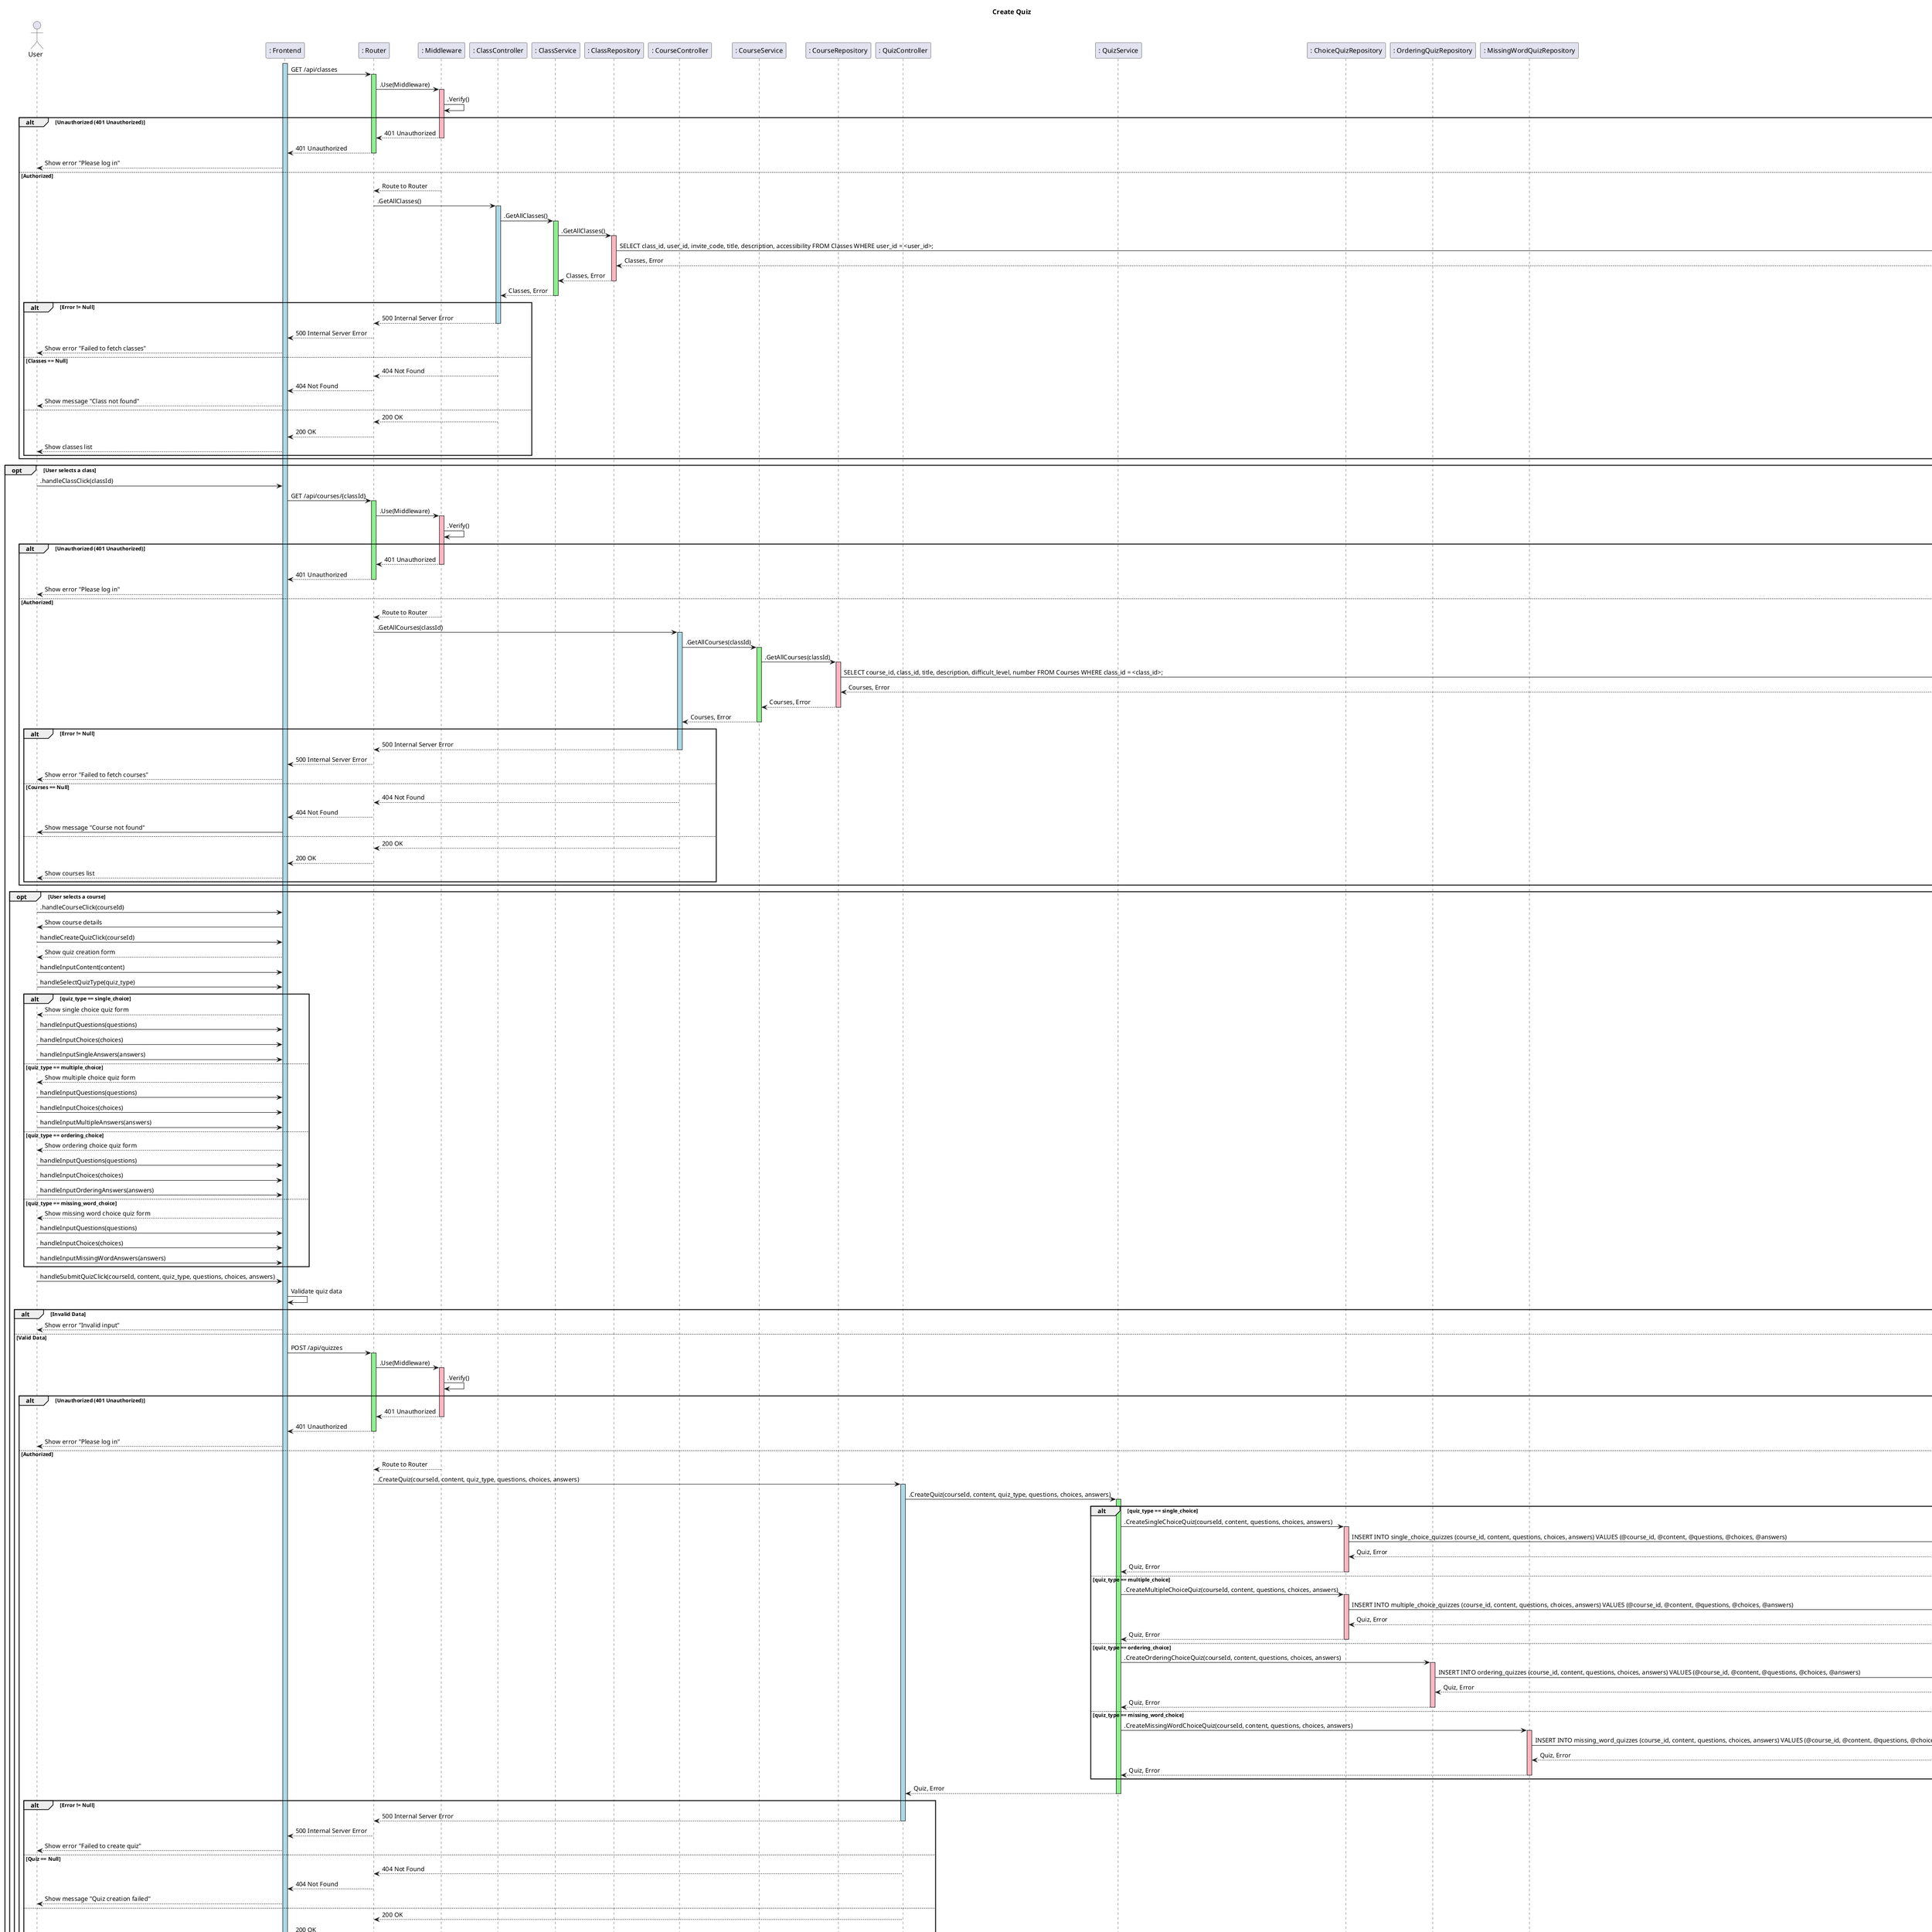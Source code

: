 @startuml SequenceDiagram
title Create Quiz

actor User
participant ": Frontend" as Frontend
participant ": Router" as Router
participant ": Middleware" as Middleware

participant ": ClassController" as ClassController
participant ": ClassService" as ClassService
participant ": ClassRepository" as ClassRepository

participant ": CourseController" as CourseController
participant ": CourseService" as CourseService
participant ": CourseRepository" as CourseRepository

participant ": QuizController" as QuizController
participant ": QuizService" as QuizService
participant ": ChoiceQuizRepository" as ChoiceQuizRepository
participant ": OrderingQuizRepository" as OrderingQuizRepository
participant ": MissingWordQuizRepository" as MissingWordQuizRepository

database Database

activate Frontend #LightBlue

Frontend -> Router: GET /api/classes
activate Router #LightGreen

Router -> Middleware: .Use(Middleware)
activate Middleware #LightPink
Middleware -> Middleware : .Verify()

alt Unauthorized (401 Unauthorized)
  Middleware --> Router: 401 Unauthorized
  deactivate Middleware
  Router --> Frontend: 401 Unauthorized
  deactivate Router
  Frontend --> User: Show error "Please log in"
else Authorized
  Middleware --> Router: Route to Router
  deactivate Middleware
  Router -> ClassController: .GetAllClasses()
  activate ClassController #LightBlue
  ClassController -> ClassService: .GetAllClasses()
  activate ClassService #LightGreen
  ClassService -> ClassRepository: .GetAllClasses()
  activate ClassRepository #LightPink
  ClassRepository -> Database: SELECT class_id, user_id, invite_code, title, description, accessibility FROM Classes WHERE user_id = <user_id>;
  activate Database #LightGray
  Database --> ClassRepository : Classes, Error
  deactivate Database
  ClassRepository --> ClassService : Classes, Error
  deactivate ClassRepository
  ClassService --> ClassController : Classes, Error
  deactivate ClassService

  alt Error != Null
    ClassController --> Router : 500 Internal Server Error
    deactivate ClassController
    Router --> Frontend : 500 Internal Server Error
    deactivate Router
    Frontend --> User : Show error "Failed to fetch classes"
  else Classes == Null
    ClassController --> Router : 404 Not Found
    deactivate ClassController
    Router --> Frontend : 404 Not Found
    deactivate Router
    Frontend --> User : Show message "Class not found"
  else
    ClassController --> Router : 200 OK
    deactivate ClassController
    Router --> Frontend : 200 OK
    deactivate Router
    Frontend --> User : Show classes list
  end
end

opt User selects a class
  User -> Frontend: .handleClassClick(classId)
  Frontend -> Router: GET /api/courses/{classId}
  activate Router #LightGreen

  Router -> Middleware: .Use(Middleware)
  activate Middleware #LightPink
  Middleware -> Middleware : .Verify()

  alt Unauthorized (401 Unauthorized)
    Middleware --> Router: 401 Unauthorized
    deactivate Middleware
    Router --> Frontend: 401 Unauthorized
    deactivate Router
    Frontend --> User: Show error "Please log in"
  else Authorized
    Middleware --> Router: Route to Router
    deactivate Middleware
    Router -> CourseController: .GetAllCourses(classId)
    activate CourseController #LightBlue
    CourseController -> CourseService: .GetAllCourses(classId)
    activate CourseService #LightGreen
    CourseService -> CourseRepository: .GetAllCourses(classId)
    activate CourseRepository #LightPink
    CourseRepository -> Database: SELECT course_id, class_id, title, description, difficult_level, number FROM Courses WHERE class_id = <class_id>;
    activate Database #LightGray
    Database --> CourseRepository : Courses, Error
    deactivate Database
    CourseRepository --> CourseService : Courses, Error
    deactivate CourseRepository
    CourseService --> CourseController : Courses, Error
    deactivate CourseService

    alt Error != Null
      CourseController --> Router : 500 Internal Server Error
      deactivate CourseController
      Router --> Frontend : 500 Internal Server Error
      deactivate Router
      Frontend --> User : Show error "Failed to fetch courses"
    else Courses == Null
      CourseController --> Router : 404 Not Found
      deactivate CourseController
      Router --> Frontend : 404 Not Found
      deactivate Router
      Frontend -> User: Show message "Course not found"
    else
      CourseController --> Router : 200 OK
      deactivate CourseController
      Router --> Frontend : 200 OK
      deactivate Router
      Frontend --> User : Show courses list
    end
  end

  opt User selects a course
    User -> Frontend: .handleCourseClick(courseId)
    Frontend -> User: Show course details
    User -> Frontend : handleCreateQuizClick(courseId)
    Frontend --> User : Show quiz creation form
    User -> Frontend : handleInputContent(content)

    User -> Frontend : handleSelectQuizType(quiz_type)
    alt quiz_type == single_choice
      Frontend --> User : Show single choice quiz form
      User -> Frontend : handleInputQuestions(questions)
      User -> Frontend : handleInputChoices(choices)
      User -> Frontend : handleInputSingleAnswers(answers)
    else quiz_type == multiple_choice
      Frontend --> User : Show multiple choice quiz form
      User -> Frontend : handleInputQuestions(questions)
      User -> Frontend : handleInputChoices(choices)
      User -> Frontend : handleInputMultipleAnswers(answers)
    else quiz_type == ordering_choice
      Frontend --> User : Show ordering choice quiz form
      User -> Frontend : handleInputQuestions(questions)
      User -> Frontend : handleInputChoices(choices)
      User -> Frontend : handleInputOrderingAnswers(answers)
    else quiz_type == missing_word_choice
      Frontend --> User : Show missing word choice quiz form
      User -> Frontend : handleInputQuestions(questions)
      User -> Frontend : handleInputChoices(choices)
      User -> Frontend : handleInputMissingWordAnswers(answers)
    end

    User -> Frontend : handleSubmitQuizClick(courseId, content, quiz_type, questions, choices, answers)
    Frontend -> Frontend : Validate quiz data
    alt Invalid Data
      Frontend --> User : Show error "Invalid input"
    else Valid Data
      Frontend -> Router: POST /api/quizzes
      activate Router #LightGreen
      Router -> Middleware: .Use(Middleware)
      activate Middleware #LightPink
      Middleware -> Middleware : .Verify()

      alt Unauthorized (401 Unauthorized)
        Middleware --> Router: 401 Unauthorized
        deactivate Middleware
        Router --> Frontend: 401 Unauthorized
        deactivate Router
        Frontend --> User: Show error "Please log in"
      else Authorized
        Middleware --> Router: Route to Router
        deactivate Middleware
        Router -> QuizController: .CreateQuiz(courseId, content, quiz_type, questions, choices, answers)
        activate QuizController #LightBlue
        QuizController -> QuizService: .CreateQuiz(courseId, content, quiz_type, questions, choices, answers)
        activate QuizService #LightGreen

        alt quiz_type == single_choice
          QuizService -> ChoiceQuizRepository: .CreateSingleChoiceQuiz(courseId, content, questions, choices, answers)
          activate ChoiceQuizRepository #LightPink
          ChoiceQuizRepository -> Database: INSERT INTO single_choice_quizzes (course_id, content, questions, choices, answers) VALUES (@course_id, @content, @questions, @choices, @answers)
          activate Database #LightGray
          Database --> ChoiceQuizRepository : Quiz, Error
          deactivate Database
          ChoiceQuizRepository --> QuizService : Quiz, Error
          deactivate ChoiceQuizRepository
        else quiz_type == multiple_choice
          QuizService -> ChoiceQuizRepository: .CreateMultipleChoiceQuiz(courseId, content, questions, choices, answers)
          activate ChoiceQuizRepository #LightPink
          ChoiceQuizRepository -> Database: INSERT INTO multiple_choice_quizzes (course_id, content, questions, choices, answers) VALUES (@course_id, @content, @questions, @choices, @answers)
          activate Database #LightGray
          Database --> ChoiceQuizRepository : Quiz, Error
          deactivate Database
          ChoiceQuizRepository --> QuizService : Quiz, Error
          deactivate ChoiceQuizRepository
        else quiz_type == ordering_choice
          QuizService -> OrderingQuizRepository: .CreateOrderingChoiceQuiz(courseId, content, questions, choices, answers)
          activate OrderingQuizRepository #LightPink
          OrderingQuizRepository -> Database: INSERT INTO ordering_quizzes (course_id, content, questions, choices, answers) VALUES (@course_id, @content, @questions, @choices, @answers)
          activate Database #LightGray
          Database --> OrderingQuizRepository : Quiz, Error
          deactivate Database
          OrderingQuizRepository --> QuizService : Quiz, Error
          deactivate OrderingQuizRepository
        else quiz_type == missing_word_choice
          QuizService -> MissingWordQuizRepository: .CreateMissingWordChoiceQuiz(courseId, content, questions, choices, answers)
          activate MissingWordQuizRepository #LightPink
          MissingWordQuizRepository -> Database: INSERT INTO missing_word_quizzes (course_id, content, questions, choices, answers) VALUES (@course_id, @content, @questions, @choices, @answers)
          activate Database #LightGray
          Database --> MissingWordQuizRepository : Quiz, Error
          deactivate Database
          MissingWordQuizRepository --> QuizService : Quiz, Error
          deactivate MissingWordQuizRepository
        end

        QuizService --> QuizController : Quiz, Error
        deactivate QuizService

        alt Error != Null
          QuizController --> Router : 500 Internal Server Error
          deactivate QuizController
          Router --> Frontend : 500 Internal Server Error
          deactivate Router
          Frontend --> User : Show error "Failed to create quiz"
        else Quiz == Null
          QuizController --> Router : 404 Not Found
          deactivate QuizController
          Router --> Frontend : 404 Not Found
          deactivate Router
          Frontend --> User : Show message "Quiz creation failed"
        else
          QuizController --> Router : 200 OK
          deactivate QuizController
          Router --> Frontend : 200 OK
          deactivate Router
          Frontend --> User : Show quiz created message
        end
      end
    end
  end
end

deactivate Frontend
@enduml

